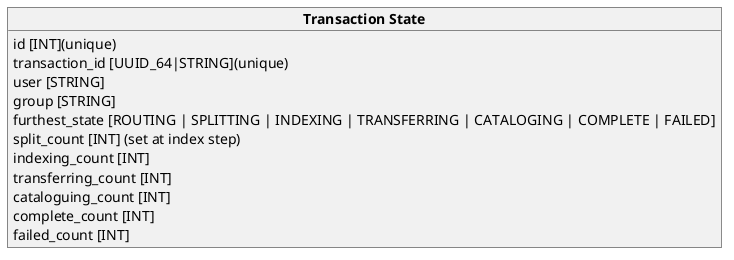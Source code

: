 @startuml monitor_db

object "**Transaction State**" as transaction_state {
    id [INT](unique)
    transaction_id [UUID_64|STRING](unique)
    ' label [STRING](unique with user)?
    user [STRING]
    group [STRING]
    furthest_state [ROUTING | SPLITTING | INDEXING | TRANSFERRING | CATALOGING | COMPLETE | FAILED]
    split_count [INT] (set at index step)
    indexing_count [INT]
    transferring_count [INT]
    cataloguing_count [INT]
    complete_count [INT]
    failed_count [INT]
}


' holding "1" *-- "many" transaction

@enduml
